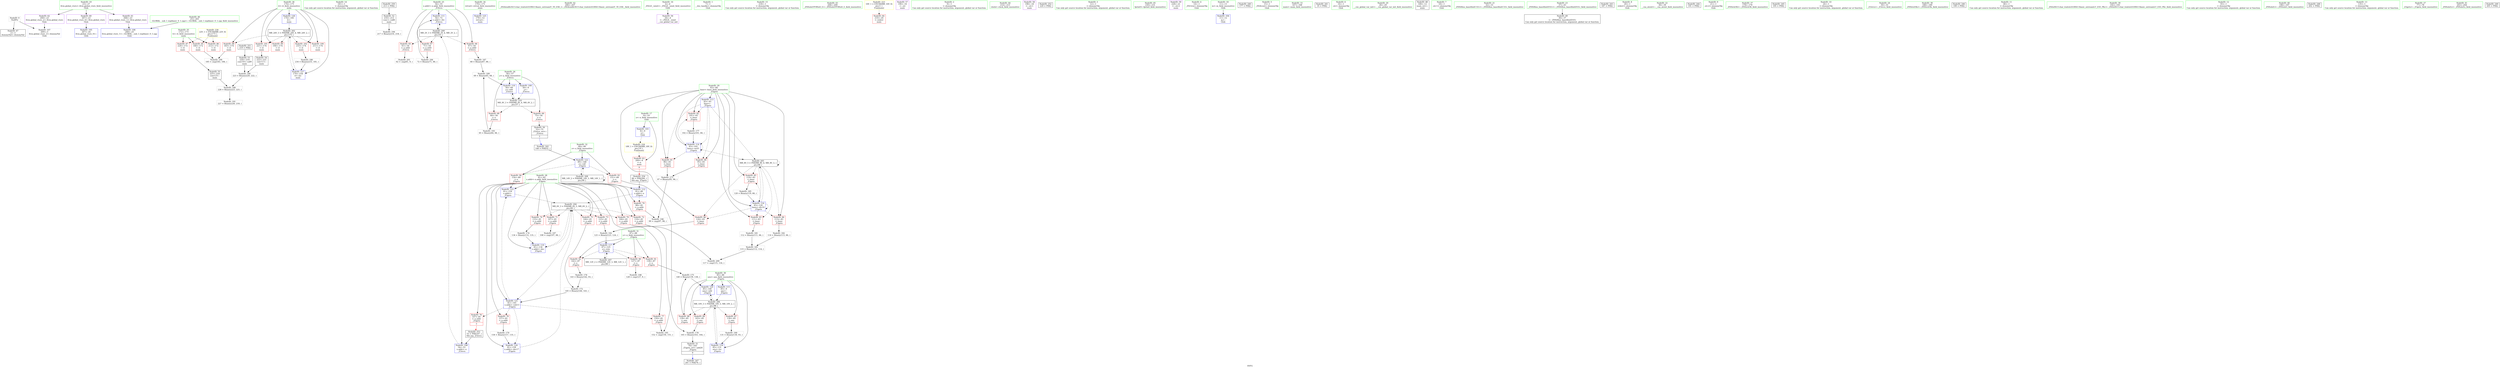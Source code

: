 digraph "SVFG" {
	label="SVFG";

	Node0x5575114e5ce0 [shape=record,color=grey,label="{NodeID: 0\nNullPtr}"];
	Node0x5575114e5ce0 -> Node0x5575114fe150[style=solid];
	Node0x5575114e5ce0 -> Node0x5575114fe420[style=solid];
	Node0x557511507670 [shape=record,color=grey,label="{NodeID: 180\n223 = Binary(220, 222, )\n}"];
	Node0x557511507670 -> Node0x557511508270[style=solid];
	Node0x5575114feb30 [shape=record,color=red,label="{NodeID: 97\n224\<--172\n\<--tt\nmain\n}"];
	Node0x5575114feb30 -> Node0x5575114ff850[style=solid];
	Node0x5575114fc230 [shape=record,color=green,label="{NodeID: 14\n181\<--1\n\<--dummyObj\nCan only get source location for instruction, argument, global var or function.}"];
	Node0x557511501df0 [shape=record,color=grey,label="{NodeID: 194\n217 = Binary(216, 218, )\n}"];
	Node0x5575114fe790 [shape=record,color=blue,label="{NodeID: 111\n54\<--72\nx.addr\<--div\n_Z3revx\n}"];
	Node0x5575114fe790 -> Node0x557511512da0[style=dashed];
	Node0x5575114fcfd0 [shape=record,color=green,label="{NodeID: 28\n81\<--82\nx.addr\<--x.addr_field_insensitive\n_Z3getx\n}"];
	Node0x5575114fcfd0 -> Node0x557511500510[style=solid];
	Node0x5575114fcfd0 -> Node0x5575115005e0[style=solid];
	Node0x5575114fcfd0 -> Node0x5575115006b0[style=solid];
	Node0x5575114fcfd0 -> Node0x557511500780[style=solid];
	Node0x5575114fcfd0 -> Node0x557511500850[style=solid];
	Node0x5575114fcfd0 -> Node0x557511500920[style=solid];
	Node0x5575114fcfd0 -> Node0x5575115009f0[style=solid];
	Node0x5575114fcfd0 -> Node0x557511500ac0[style=solid];
	Node0x5575114fcfd0 -> Node0x557511500b90[style=solid];
	Node0x5575114fcfd0 -> Node0x557511500c60[style=solid];
	Node0x5575114fcfd0 -> Node0x5575114fe860[style=solid];
	Node0x5575114fcfd0 -> Node0x557511503e20[style=solid];
	Node0x5575114fcfd0 -> Node0x557511503fc0[style=solid];
	Node0x5575114fcfd0 -> Node0x557511504160[style=solid];
	Node0x5575114fcfd0 -> Node0x557511504230[style=solid];
	Node0x5575115128a0 [shape=record,color=black,label="{NodeID: 208\nMR_14V_2 = PHI(MR_14V_3, MR_14V_1, )\npts\{90 \}\n}"];
	Node0x5575115128a0 -> Node0x557511504090[style=dashed];
	Node0x5575115128a0 -> Node0x5575115128a0[style=dashed];
	Node0x557511504300 [shape=record,color=blue,label="{NodeID: 125\n170\<--12\nretval\<--\nmain\n}"];
	Node0x5575114fdc50 [shape=record,color=green,label="{NodeID: 42\n206\<--207\n_ZSt4endlIcSt11char_traitsIcEERSt13basic_ostreamIT_T0_ES6_\<--_ZSt4endlIcSt11char_traitsIcEERSt13basic_ostreamIT_T0_ES6__field_insensitive\n}"];
	Node0x5575114ff920 [shape=record,color=purple,label="{NodeID: 56\n34\<--4\n\<--_ZStL8__ioinit\n__cxx_global_var_init\n}"];
	Node0x557511500510 [shape=record,color=red,label="{NodeID: 70\n98\<--81\n\<--x.addr\n_Z3getx\n}"];
	Node0x557511500510 -> Node0x5575115020f0[style=solid];
	Node0x557511520b40 [shape=record,color=black,label="{NodeID: 250\n213 = PHI()\n}"];
	Node0x557511520b40 -> Node0x5575114ff5e0[style=solid];
	Node0x557511501070 [shape=record,color=red,label="{NodeID: 84\n113\<--83\n\<--base\n_Z3getx\n}"];
	Node0x557511501070 -> Node0x557511507970[style=solid];
	Node0x5575114f40d0 [shape=record,color=green,label="{NodeID: 1\n7\<--1\n__dso_handle\<--dummyObj\nGlob }"];
	Node0x5575115077f0 [shape=record,color=grey,label="{NodeID: 181\n112 = Binary(111, 66, )\n}"];
	Node0x5575115077f0 -> Node0x557511507af0[style=solid];
	Node0x5575114fec00 [shape=record,color=red,label="{NodeID: 98\n183\<--174\n\<--it\nmain\n}"];
	Node0x5575114fec00 -> Node0x557511502570[style=solid];
	Node0x5575114fc330 [shape=record,color=green,label="{NodeID: 15\n218\<--1\n\<--dummyObj\nCan only get source location for instruction, argument, global var or function.}"];
	Node0x557511501f70 [shape=record,color=grey,label="{NodeID: 195\n152 = cmp(150, 151, )\n}"];
	Node0x5575114fe860 [shape=record,color=blue,label="{NodeID: 112\n81\<--80\nx.addr\<--x\n_Z3getx\n}"];
	Node0x5575114fe860 -> Node0x557511500510[style=dashed];
	Node0x5575114fe860 -> Node0x5575115114a0[style=dashed];
	Node0x5575114fd0a0 [shape=record,color=green,label="{NodeID: 29\n83\<--84\nbase\<--base_field_insensitive\n_Z3getx\n}"];
	Node0x5575114fd0a0 -> Node0x557511500d30[style=solid];
	Node0x5575114fd0a0 -> Node0x557511500e00[style=solid];
	Node0x5575114fd0a0 -> Node0x557511500ed0[style=solid];
	Node0x5575114fd0a0 -> Node0x557511500fa0[style=solid];
	Node0x5575114fd0a0 -> Node0x557511501070[style=solid];
	Node0x5575114fd0a0 -> Node0x557511501140[style=solid];
	Node0x5575114fd0a0 -> Node0x557511501210[style=solid];
	Node0x5575114fd0a0 -> Node0x5575114fe930[style=solid];
	Node0x5575114fd0a0 -> Node0x557511503a50[style=solid];
	Node0x5575114fd0a0 -> Node0x557511503bb0[style=solid];
	Node0x557511512da0 [shape=record,color=black,label="{NodeID: 209\nMR_2V_3 = PHI(MR_2V_4, MR_2V_2, )\npts\{55 \}\n}"];
	Node0x557511512da0 -> Node0x557511500100[style=dashed];
	Node0x557511512da0 -> Node0x5575115001d0[style=dashed];
	Node0x557511512da0 -> Node0x5575115002a0[style=dashed];
	Node0x557511512da0 -> Node0x5575114fe790[style=dashed];
	Node0x5575115043d0 [shape=record,color=blue,label="{NodeID: 126\n174\<--181\nit\<--\nmain\n}"];
	Node0x5575115043d0 -> Node0x557511510aa0[style=dashed];
	Node0x5575114fdd50 [shape=record,color=green,label="{NodeID: 43\n208\<--209\n_ZNSolsEPFRSoS_E\<--_ZNSolsEPFRSoS_E_field_insensitive\n}"];
	Node0x557511516130 [shape=record,color=yellow,style=double,label="{NodeID: 223\n16V_1 = ENCHI(MR_16V_0)\npts\{1 \}\nFun[main]}"];
	Node0x557511516130 -> Node0x557511500030[style=dashed];
	Node0x5575114ff9f0 [shape=record,color=purple,label="{NodeID: 57\n190\<--16\n\<--.str\nmain\n}"];
	Node0x5575115005e0 [shape=record,color=red,label="{NodeID: 71\n107\<--81\n\<--x.addr\n_Z3getx\n}"];
	Node0x5575115005e0 -> Node0x557511502270[style=solid];
	Node0x557511520c10 [shape=record,color=black,label="{NodeID: 251\n219 = PHI()\n}"];
	Node0x557511520c10 -> Node0x5575114ff6b0[style=solid];
	Node0x557511501140 [shape=record,color=red,label="{NodeID: 85\n119\<--83\n\<--base\n_Z3getx\n}"];
	Node0x557511501140 -> Node0x557511507df0[style=solid];
	Node0x5575114fb2e0 [shape=record,color=green,label="{NodeID: 2\n9\<--1\n\<--dummyObj\nCan only get source location for instruction, argument, global var or function.}"];
	Node0x557511507970 [shape=record,color=grey,label="{NodeID: 182\n114 = Binary(113, 66, )\n}"];
	Node0x557511507970 -> Node0x557511507af0[style=solid];
	Node0x5575114fecd0 [shape=record,color=red,label="{NodeID: 99\n194\<--174\n\<--it\nmain\n}"];
	Node0x5575114fc430 [shape=record,color=green,label="{NodeID: 16\n4\<--6\n_ZStL8__ioinit\<--_ZStL8__ioinit_field_insensitive\nGlob }"];
	Node0x5575114fc430 -> Node0x5575114ff920[style=solid];
	Node0x5575115020f0 [shape=record,color=grey,label="{NodeID: 196\n99 = cmp(97, 98, )\n}"];
	Node0x5575114fe930 [shape=record,color=blue,label="{NodeID: 113\n83\<--93\nbase\<--\n_Z3getx\n}"];
	Node0x5575114fe930 -> Node0x557511500d30[style=dashed];
	Node0x5575114fe930 -> Node0x557511500e00[style=dashed];
	Node0x5575114fe930 -> Node0x557511500ed0[style=dashed];
	Node0x5575114fe930 -> Node0x557511503a50[style=dashed];
	Node0x5575114fe930 -> Node0x5575115119a0[style=dashed];
	Node0x5575114fd170 [shape=record,color=green,label="{NodeID: 30\n85\<--86\nans\<--ans_field_insensitive\n_Z3getx\n}"];
	Node0x5575114fd170 -> Node0x5575115012e0[style=solid];
	Node0x5575114fd170 -> Node0x5575115013b0[style=solid];
	Node0x5575114fd170 -> Node0x557511501480[style=solid];
	Node0x5575114fd170 -> Node0x557511503ae0[style=solid];
	Node0x5575114fd170 -> Node0x557511503d50[style=solid];
	Node0x5575114fd170 -> Node0x557511503ef0[style=solid];
	Node0x5575115132a0 [shape=record,color=black,label="{NodeID: 210\nMR_4V_3 = PHI(MR_4V_4, MR_4V_2, )\npts\{57 \}\n}"];
	Node0x5575115132a0 -> Node0x557511500370[style=dashed];
	Node0x5575115132a0 -> Node0x557511500440[style=dashed];
	Node0x5575115132a0 -> Node0x5575114fe6c0[style=dashed];
	Node0x5575115044a0 [shape=record,color=blue,label="{NodeID: 127\n174\<--234\nit\<--inc\nmain\n}"];
	Node0x5575115044a0 -> Node0x557511510aa0[style=dashed];
	Node0x5575114fde50 [shape=record,color=green,label="{NodeID: 44\n214\<--215\nclock\<--clock_field_insensitive\n}"];
	Node0x557511516240 [shape=record,color=yellow,style=double,label="{NodeID: 224\n18V_1 = ENCHI(MR_18V_0)\npts\{10 \}\nFun[main]}"];
	Node0x557511516240 -> Node0x5575114fff60[style=dashed];
	Node0x5575114ffac0 [shape=record,color=purple,label="{NodeID: 58\n198\<--18\n\<--.str.1\nmain\n}"];
	Node0x5575115006b0 [shape=record,color=red,label="{NodeID: 72\n116\<--81\n\<--x.addr\n_Z3getx\n}"];
	Node0x5575115006b0 -> Node0x5575115026f0[style=solid];
	Node0x557511520d10 [shape=record,color=black,label="{NodeID: 252\n229 = PHI()\n}"];
	Node0x557511501210 [shape=record,color=red,label="{NodeID: 86\n124\<--83\n\<--base\n_Z3getx\n}"];
	Node0x557511501210 -> Node0x557511501af0[style=solid];
	Node0x5575114fb370 [shape=record,color=green,label="{NodeID: 3\n12\<--1\n\<--dummyObj\nCan only get source location for instruction, argument, global var or function.}"];
	Node0x557511507af0 [shape=record,color=grey,label="{NodeID: 183\n115 = Binary(112, 114, )\n}"];
	Node0x557511507af0 -> Node0x5575115026f0[style=solid];
	Node0x5575114feda0 [shape=record,color=red,label="{NodeID: 100\n211\<--174\n\<--it\nmain\n}"];
	Node0x5575114fc530 [shape=record,color=green,label="{NodeID: 17\n8\<--10\nn\<--n_field_insensitive\nGlob }"];
	Node0x5575114fc530 -> Node0x5575114fff60[style=solid];
	Node0x5575114fc530 -> Node0x5575114ff010[style=solid];
	Node0x557511502270 [shape=record,color=grey,label="{NodeID: 197\n108 = cmp(107, 66, )\n}"];
	Node0x557511503a50 [shape=record,color=blue,label="{NodeID: 114\n83\<--102\nbase\<--mul1\n_Z3getx\n}"];
	Node0x557511503a50 -> Node0x557511500d30[style=dashed];
	Node0x557511503a50 -> Node0x557511500e00[style=dashed];
	Node0x557511503a50 -> Node0x557511500ed0[style=dashed];
	Node0x557511503a50 -> Node0x557511503a50[style=dashed];
	Node0x557511503a50 -> Node0x5575115119a0[style=dashed];
	Node0x5575114fd240 [shape=record,color=green,label="{NodeID: 31\n87\<--88\ny\<--y_field_insensitive\n_Z3getx\n}"];
	Node0x5575114fd240 -> Node0x557511501550[style=solid];
	Node0x5575114fd240 -> Node0x557511501620[style=solid];
	Node0x5575114fd240 -> Node0x5575115016f0[style=solid];
	Node0x5575114fd240 -> Node0x557511503c80[style=solid];
	Node0x5575114fdf50 [shape=record,color=green,label="{NodeID: 45\n230\<--231\nfprintf\<--fprintf_field_insensitive\n}"];
	Node0x5575114ffb90 [shape=record,color=purple,label="{NodeID: 59\n228\<--21\n\<--.str.2\nmain\n}"];
	Node0x557511500780 [shape=record,color=red,label="{NodeID: 73\n123\<--81\n\<--x.addr\n_Z3getx\n}"];
	Node0x557511500780 -> Node0x557511501af0[style=solid];
	Node0x557511520de0 [shape=record,color=black,label="{NodeID: 253\n53 = PHI(147, )\n0th arg _Z3revx }"];
	Node0x557511520de0 -> Node0x5575114fe520[style=solid];
	Node0x5575115012e0 [shape=record,color=red,label="{NodeID: 87\n130\<--85\n\<--ans\n_Z3getx\n}"];
	Node0x5575115012e0 -> Node0x557511508570[style=solid];
	Node0x5575114fb400 [shape=record,color=green,label="{NodeID: 4\n14\<--1\n_ZSt3cin\<--dummyObj\nGlob }"];
	Node0x557511507c70 [shape=record,color=grey,label="{NodeID: 184\n72 = Binary(71, 66, )\n}"];
	Node0x557511507c70 -> Node0x5575114fe790[style=solid];
	Node0x5575114fee70 [shape=record,color=red,label="{NodeID: 101\n221\<--174\n\<--it\nmain\n}"];
	Node0x5575114fee70 -> Node0x5575114ff780[style=solid];
	Node0x5575114fc630 [shape=record,color=green,label="{NodeID: 18\n11\<--13\nm\<--m_field_insensitive\nGlob }"];
	Node0x5575114fc630 -> Node0x5575114ff110[style=solid];
	Node0x5575115023f0 [shape=record,color=grey,label="{NodeID: 198\n128 = cmp(127, 9, )\n}"];
	Node0x557511503ae0 [shape=record,color=blue,label="{NodeID: 115\n85\<--9\nans\<--\n_Z3getx\n}"];
	Node0x557511503ae0 -> Node0x557511511ea0[style=dashed];
	Node0x5575114fd310 [shape=record,color=green,label="{NodeID: 32\n89\<--90\nz\<--z_field_insensitive\n_Z3getx\n}"];
	Node0x5575114fd310 -> Node0x5575115017c0[style=solid];
	Node0x5575114fd310 -> Node0x557511501890[style=solid];
	Node0x5575114fd310 -> Node0x557511504090[style=solid];
	Node0x5575114fe050 [shape=record,color=green,label="{NodeID: 46\n25\<--263\n_GLOBAL__sub_I_vepifanov_0_1.cpp\<--_GLOBAL__sub_I_vepifanov_0_1.cpp_field_insensitive\n}"];
	Node0x5575114fe050 -> Node0x5575114fe320[style=solid];
	Node0x557511516400 [shape=record,color=yellow,style=double,label="{NodeID: 226\n22V_1 = ENCHI(MR_22V_0)\npts\{173 \}\nFun[main]}"];
	Node0x557511516400 -> Node0x557511501960[style=dashed];
	Node0x557511516400 -> Node0x5575114fea60[style=dashed];
	Node0x557511516400 -> Node0x5575114feb30[style=dashed];
	Node0x5575114ffc60 [shape=record,color=purple,label="{NodeID: 60\n267\<--23\nllvm.global_ctors_0\<--llvm.global_ctors\nGlob }"];
	Node0x5575114ffc60 -> Node0x5575114fe220[style=solid];
	Node0x55751129f090 [shape=record,color=black,label="{NodeID: 240\n177 = PHI()\n}"];
	Node0x557511500850 [shape=record,color=red,label="{NodeID: 74\n133\<--81\n\<--x.addr\n_Z3getx\n}"];
	Node0x557511500850 -> Node0x557511506d70[style=solid];
	Node0x557511520fe0 [shape=record,color=black,label="{NodeID: 254\n80 = PHI(200, )\n0th arg _Z3getx }"];
	Node0x557511520fe0 -> Node0x5575114fe860[style=solid];
	Node0x5575115013b0 [shape=record,color=red,label="{NodeID: 88\n139\<--85\n\<--ans\n_Z3getx\n}"];
	Node0x5575115013b0 -> Node0x557511506ef0[style=solid];
	Node0x5575114fb490 [shape=record,color=green,label="{NodeID: 5\n15\<--1\n_ZSt4cout\<--dummyObj\nGlob }"];
	Node0x557511507df0 [shape=record,color=grey,label="{NodeID: 185\n120 = Binary(119, 66, )\n}"];
	Node0x557511507df0 -> Node0x557511503bb0[style=solid];
	Node0x5575114fef40 [shape=record,color=red,label="{NodeID: 102\n233\<--174\n\<--it\nmain\n}"];
	Node0x5575114fef40 -> Node0x557511507f70[style=solid];
	Node0x5575114fc730 [shape=record,color=green,label="{NodeID: 19\n23\<--27\nllvm.global_ctors\<--llvm.global_ctors_field_insensitive\nGlob }"];
	Node0x5575114fc730 -> Node0x5575114ffc60[style=solid];
	Node0x5575114fc730 -> Node0x5575114ffd60[style=solid];
	Node0x5575114fc730 -> Node0x5575114ffe60[style=solid];
	Node0x557511502570 [shape=record,color=grey,label="{NodeID: 199\n185 = cmp(183, 184, )\n}"];
	Node0x557511503bb0 [shape=record,color=blue,label="{NodeID: 116\n83\<--120\nbase\<--div10\n_Z3getx\n}"];
	Node0x557511503bb0 -> Node0x557511500fa0[style=dashed];
	Node0x557511503bb0 -> Node0x557511501070[style=dashed];
	Node0x557511503bb0 -> Node0x557511501140[style=dashed];
	Node0x557511503bb0 -> Node0x557511501210[style=dashed];
	Node0x557511503bb0 -> Node0x557511503bb0[style=dashed];
	Node0x557511503bb0 -> Node0x5575115119a0[style=dashed];
	Node0x5575114fd3e0 [shape=record,color=green,label="{NodeID: 33\n167\<--168\nmain\<--main_field_insensitive\n}"];
	Node0x5575114fe150 [shape=record,color=black,label="{NodeID: 47\n2\<--3\ndummyVal\<--dummyVal\n}"];
	Node0x5575114ffd60 [shape=record,color=purple,label="{NodeID: 61\n268\<--23\nllvm.global_ctors_1\<--llvm.global_ctors\nGlob }"];
	Node0x5575114ffd60 -> Node0x5575114fe320[style=solid];
	Node0x5575115201b0 [shape=record,color=black,label="{NodeID: 241\n35 = PHI()\n}"];
	Node0x557511500920 [shape=record,color=red,label="{NodeID: 75\n144\<--81\n\<--x.addr\n_Z3getx\n}"];
	Node0x557511500920 -> Node0x557511506a70[style=solid];
	Node0x557511506a70 [shape=record,color=grey,label="{NodeID: 172\n145 = Binary(144, 143, )\n}"];
	Node0x557511506a70 -> Node0x557511503fc0[style=solid];
	Node0x557511501480 [shape=record,color=red,label="{NodeID: 89\n163\<--85\n\<--ans\n_Z3getx\n}"];
	Node0x557511501480 -> Node0x557511507370[style=solid];
	Node0x5575114fbcd0 [shape=record,color=green,label="{NodeID: 6\n16\<--1\n.str\<--dummyObj\nGlob }"];
	Node0x557511507f70 [shape=record,color=grey,label="{NodeID: 186\n234 = Binary(233, 181, )\n}"];
	Node0x557511507f70 -> Node0x5575115044a0[style=solid];
	Node0x5575114ff010 [shape=record,color=blue,label="{NodeID: 103\n8\<--9\nn\<--\nGlob }"];
	Node0x5575114ff010 -> Node0x557511516240[style=dashed];
	Node0x5575114fc830 [shape=record,color=green,label="{NodeID: 20\n28\<--29\n__cxx_global_var_init\<--__cxx_global_var_init_field_insensitive\n}"];
	Node0x5575115026f0 [shape=record,color=grey,label="{NodeID: 200\n117 = cmp(115, 116, )\n}"];
	Node0x557511503c80 [shape=record,color=blue,label="{NodeID: 117\n87\<--125\ny\<--rem\n_Z3getx\n}"];
	Node0x557511503c80 -> Node0x557511501550[style=dashed];
	Node0x557511503c80 -> Node0x557511501620[style=dashed];
	Node0x557511503c80 -> Node0x5575115016f0[style=dashed];
	Node0x557511503c80 -> Node0x5575115123a0[style=dashed];
	Node0x5575114fd4e0 [shape=record,color=green,label="{NodeID: 34\n170\<--171\nretval\<--retval_field_insensitive\nmain\n}"];
	Node0x5575114fd4e0 -> Node0x557511504300[style=solid];
	Node0x5575114ff270 [shape=record,color=black,label="{NodeID: 48\n169\<--12\nmain_ret\<--\nmain\n}"];
	Node0x5575114ffe60 [shape=record,color=purple,label="{NodeID: 62\n269\<--23\nllvm.global_ctors_2\<--llvm.global_ctors\nGlob }"];
	Node0x5575114ffe60 -> Node0x5575114fe420[style=solid];
	Node0x5575115202b0 [shape=record,color=black,label="{NodeID: 242\n148 = PHI(52, )\n}"];
	Node0x5575115202b0 -> Node0x557511504090[style=solid];
	Node0x5575115009f0 [shape=record,color=red,label="{NodeID: 76\n147\<--81\n\<--x.addr\n_Z3getx\n|{<s0>3}}"];
	Node0x5575115009f0:s0 -> Node0x557511520de0[style=solid,color=red];
	Node0x557511506bf0 [shape=record,color=grey,label="{NodeID: 173\n97 = Binary(95, 96, )\n}"];
	Node0x557511506bf0 -> Node0x5575115020f0[style=solid];
	Node0x557511501550 [shape=record,color=red,label="{NodeID: 90\n127\<--87\n\<--y\n_Z3getx\n}"];
	Node0x557511501550 -> Node0x5575115023f0[style=solid];
	Node0x5575114fbd60 [shape=record,color=green,label="{NodeID: 7\n18\<--1\n.str.1\<--dummyObj\nGlob }"];
	Node0x5575115080f0 [shape=record,color=grey,label="{NodeID: 187\n68 = Binary(67, 66, )\n}"];
	Node0x5575115080f0 -> Node0x5575115083f0[style=solid];
	Node0x5575114ff110 [shape=record,color=blue,label="{NodeID: 104\n11\<--12\nm\<--\nGlob }"];
	Node0x5575114fc930 [shape=record,color=green,label="{NodeID: 21\n32\<--33\n_ZNSt8ios_base4InitC1Ev\<--_ZNSt8ios_base4InitC1Ev_field_insensitive\n}"];
	Node0x557511502870 [shape=record,color=grey,label="{NodeID: 201\n62 = cmp(61, 9, )\n}"];
	Node0x557511503d50 [shape=record,color=blue,label="{NodeID: 118\n85\<--131\nans\<--inc\n_Z3getx\n}"];
	Node0x557511503d50 -> Node0x557511511ea0[style=dashed];
	Node0x5575114fd5b0 [shape=record,color=green,label="{NodeID: 35\n172\<--173\ntt\<--tt_field_insensitive\nmain\n}"];
	Node0x5575114fd5b0 -> Node0x557511501960[style=solid];
	Node0x5575114fd5b0 -> Node0x5575114fea60[style=solid];
	Node0x5575114fd5b0 -> Node0x5575114feb30[style=solid];
	Node0x5575114ff340 [shape=record,color=black,label="{NodeID: 49\n36\<--37\n\<--_ZNSt8ios_base4InitD1Ev\nCan only get source location for instruction, argument, global var or function.}"];
	Node0x5575114fff60 [shape=record,color=red,label="{NodeID: 63\n200\<--8\n\<--n\nmain\n|{<s0>9}}"];
	Node0x5575114fff60:s0 -> Node0x557511520fe0[style=solid,color=red];
	Node0x5575115204a0 [shape=record,color=black,label="{NodeID: 243\n187 = PHI()\n}"];
	Node0x557511500ac0 [shape=record,color=red,label="{NodeID: 77\n150\<--81\n\<--x.addr\n_Z3getx\n}"];
	Node0x557511500ac0 -> Node0x557511501f70[style=solid];
	Node0x557511506d70 [shape=record,color=grey,label="{NodeID: 174\n134 = Binary(133, 135, )\n}"];
	Node0x557511506d70 -> Node0x557511503e20[style=solid];
	Node0x557511501620 [shape=record,color=red,label="{NodeID: 91\n138\<--87\n\<--y\n_Z3getx\n}"];
	Node0x557511501620 -> Node0x557511506ef0[style=solid];
	Node0x5575114fbdf0 [shape=record,color=green,label="{NodeID: 8\n20\<--1\nstderr\<--dummyObj\nGlob }"];
	Node0x557511508270 [shape=record,color=grey,label="{NodeID: 188\n226 = Binary(223, 225, )\n}"];
	Node0x557511508270 -> Node0x5575115086f0[style=solid];
	Node0x5575114fe220 [shape=record,color=blue,label="{NodeID: 105\n267\<--24\nllvm.global_ctors_0\<--\nGlob }"];
	Node0x5575114fca30 [shape=record,color=green,label="{NodeID: 22\n38\<--39\n__cxa_atexit\<--__cxa_atexit_field_insensitive\n}"];
	Node0x557511510aa0 [shape=record,color=black,label="{NodeID: 202\nMR_24V_3 = PHI(MR_24V_4, MR_24V_2, )\npts\{175 \}\n}"];
	Node0x557511510aa0 -> Node0x5575114fec00[style=dashed];
	Node0x557511510aa0 -> Node0x5575114fecd0[style=dashed];
	Node0x557511510aa0 -> Node0x5575114feda0[style=dashed];
	Node0x557511510aa0 -> Node0x5575114fee70[style=dashed];
	Node0x557511510aa0 -> Node0x5575114fef40[style=dashed];
	Node0x557511510aa0 -> Node0x5575115044a0[style=dashed];
	Node0x557511503e20 [shape=record,color=blue,label="{NodeID: 119\n81\<--134\nx.addr\<--dec\n_Z3getx\n}"];
	Node0x557511503e20 -> Node0x5575115114a0[style=dashed];
	Node0x5575114fd680 [shape=record,color=green,label="{NodeID: 36\n174\<--175\nit\<--it_field_insensitive\nmain\n}"];
	Node0x5575114fd680 -> Node0x5575114fec00[style=solid];
	Node0x5575114fd680 -> Node0x5575114fecd0[style=solid];
	Node0x5575114fd680 -> Node0x5575114feda0[style=solid];
	Node0x5575114fd680 -> Node0x5575114fee70[style=solid];
	Node0x5575114fd680 -> Node0x5575114fef40[style=solid];
	Node0x5575114fd680 -> Node0x5575115043d0[style=solid];
	Node0x5575114fd680 -> Node0x5575115044a0[style=solid];
	Node0x5575114ff440 [shape=record,color=black,label="{NodeID: 50\n52\<--75\n_Z3revx_ret\<--\n_Z3revx\n|{<s0>3}}"];
	Node0x5575114ff440:s0 -> Node0x5575115202b0[style=solid,color=blue];
	Node0x557511500030 [shape=record,color=red,label="{NodeID: 64\n210\<--20\n\<--stderr\nmain\n}"];
	Node0x557511520570 [shape=record,color=black,label="{NodeID: 244\n191 = PHI()\n}"];
	Node0x557511500b90 [shape=record,color=red,label="{NodeID: 78\n157\<--81\n\<--x.addr\n_Z3getx\n}"];
	Node0x557511500b90 -> Node0x5575115074f0[style=solid];
	Node0x557511506ef0 [shape=record,color=grey,label="{NodeID: 175\n140 = Binary(139, 138, )\n}"];
	Node0x557511506ef0 -> Node0x557511503ef0[style=solid];
	Node0x5575115016f0 [shape=record,color=red,label="{NodeID: 92\n142\<--87\n\<--y\n_Z3getx\n}"];
	Node0x5575115016f0 -> Node0x557511507070[style=solid];
	Node0x5575114fbe80 [shape=record,color=green,label="{NodeID: 9\n21\<--1\n.str.2\<--dummyObj\nGlob }"];
	Node0x5575115083f0 [shape=record,color=grey,label="{NodeID: 189\n69 = Binary(65, 68, )\n}"];
	Node0x5575115083f0 -> Node0x5575114fe6c0[style=solid];
	Node0x5575114fe320 [shape=record,color=blue,label="{NodeID: 106\n268\<--25\nllvm.global_ctors_1\<--_GLOBAL__sub_I_vepifanov_0_1.cpp\nGlob }"];
	Node0x5575114fcb30 [shape=record,color=green,label="{NodeID: 23\n37\<--43\n_ZNSt8ios_base4InitD1Ev\<--_ZNSt8ios_base4InitD1Ev_field_insensitive\n}"];
	Node0x5575114fcb30 -> Node0x5575114ff340[style=solid];
	Node0x557511503ef0 [shape=record,color=blue,label="{NodeID: 120\n85\<--140\nans\<--add\n_Z3getx\n}"];
	Node0x557511503ef0 -> Node0x557511511ea0[style=dashed];
	Node0x5575114fd750 [shape=record,color=green,label="{NodeID: 37\n178\<--179\n_ZNSirsERi\<--_ZNSirsERi_field_insensitive\n}"];
	Node0x5575114ff510 [shape=record,color=black,label="{NodeID: 51\n79\<--165\n_Z3getx_ret\<--add20\n_Z3getx\n|{<s0>9}}"];
	Node0x5575114ff510:s0 -> Node0x557511520810[style=solid,color=blue];
	Node0x557511500100 [shape=record,color=red,label="{NodeID: 65\n61\<--54\n\<--x.addr\n_Z3revx\n}"];
	Node0x557511500100 -> Node0x557511502870[style=solid];
	Node0x557511520640 [shape=record,color=black,label="{NodeID: 245\n195 = PHI()\n}"];
	Node0x557511500c60 [shape=record,color=red,label="{NodeID: 79\n164\<--81\n\<--x.addr\n_Z3getx\n}"];
	Node0x557511500c60 -> Node0x557511507370[style=solid];
	Node0x557511507070 [shape=record,color=grey,label="{NodeID: 176\n143 = Binary(142, 93, )\n}"];
	Node0x557511507070 -> Node0x557511506a70[style=solid];
	Node0x5575115017c0 [shape=record,color=red,label="{NodeID: 93\n151\<--89\n\<--z\n_Z3getx\n}"];
	Node0x5575115017c0 -> Node0x557511501f70[style=solid];
	Node0x5575114fbf10 [shape=record,color=green,label="{NodeID: 10\n24\<--1\n\<--dummyObj\nCan only get source location for instruction, argument, global var or function.}"];
	Node0x557511508570 [shape=record,color=grey,label="{NodeID: 190\n131 = Binary(130, 93, )\n}"];
	Node0x557511508570 -> Node0x557511503d50[style=solid];
	Node0x5575114fe420 [shape=record,color=blue, style = dotted,label="{NodeID: 107\n269\<--3\nllvm.global_ctors_2\<--dummyVal\nGlob }"];
	Node0x5575114fcc30 [shape=record,color=green,label="{NodeID: 24\n50\<--51\n_Z3revx\<--_Z3revx_field_insensitive\n}"];
	Node0x5575115114a0 [shape=record,color=black,label="{NodeID: 204\nMR_6V_3 = PHI(MR_6V_5, MR_6V_2, )\npts\{82 \}\n}"];
	Node0x5575115114a0 -> Node0x5575115005e0[style=dashed];
	Node0x5575115114a0 -> Node0x5575115006b0[style=dashed];
	Node0x5575115114a0 -> Node0x557511500780[style=dashed];
	Node0x5575115114a0 -> Node0x557511500850[style=dashed];
	Node0x5575115114a0 -> Node0x557511500920[style=dashed];
	Node0x5575115114a0 -> Node0x557511500c60[style=dashed];
	Node0x5575115114a0 -> Node0x557511503e20[style=dashed];
	Node0x5575115114a0 -> Node0x557511503fc0[style=dashed];
	Node0x557511503fc0 [shape=record,color=blue,label="{NodeID: 121\n81\<--145\nx.addr\<--sub13\n_Z3getx\n}"];
	Node0x557511503fc0 -> Node0x5575115009f0[style=dashed];
	Node0x557511503fc0 -> Node0x557511500ac0[style=dashed];
	Node0x557511503fc0 -> Node0x557511500b90[style=dashed];
	Node0x557511503fc0 -> Node0x557511504160[style=dashed];
	Node0x557511503fc0 -> Node0x557511504230[style=dashed];
	Node0x5575114fd850 [shape=record,color=green,label="{NodeID: 38\n188\<--189\n_ZNSirsERx\<--_ZNSirsERx_field_insensitive\n}"];
	Node0x5575114ff5e0 [shape=record,color=black,label="{NodeID: 52\n216\<--213\nconv\<--call8\nmain\n}"];
	Node0x5575114ff5e0 -> Node0x557511501df0[style=solid];
	Node0x5575115001d0 [shape=record,color=red,label="{NodeID: 66\n67\<--54\n\<--x.addr\n_Z3revx\n}"];
	Node0x5575115001d0 -> Node0x5575115080f0[style=solid];
	Node0x557511520710 [shape=record,color=black,label="{NodeID: 246\n199 = PHI()\n}"];
	Node0x557511500d30 [shape=record,color=red,label="{NodeID: 80\n95\<--83\n\<--base\n_Z3getx\n}"];
	Node0x557511500d30 -> Node0x557511506bf0[style=solid];
	Node0x5575115071f0 [shape=record,color=grey,label="{NodeID: 177\n102 = Binary(101, 66, )\n}"];
	Node0x5575115071f0 -> Node0x557511503a50[style=solid];
	Node0x557511501890 [shape=record,color=red,label="{NodeID: 94\n154\<--89\n\<--z\n_Z3getx\n}"];
	Node0x557511501890 -> Node0x557511504160[style=solid];
	Node0x5575114fbfa0 [shape=record,color=green,label="{NodeID: 11\n66\<--1\n\<--dummyObj\nCan only get source location for instruction, argument, global var or function.}"];
	Node0x5575115086f0 [shape=record,color=grey,label="{NodeID: 191\n227 = Binary(226, 218, )\n}"];
	Node0x5575114fe520 [shape=record,color=blue,label="{NodeID: 108\n54\<--53\nx.addr\<--x\n_Z3revx\n}"];
	Node0x5575114fe520 -> Node0x557511512da0[style=dashed];
	Node0x5575114fcd30 [shape=record,color=green,label="{NodeID: 25\n54\<--55\nx.addr\<--x.addr_field_insensitive\n_Z3revx\n}"];
	Node0x5575114fcd30 -> Node0x557511500100[style=solid];
	Node0x5575114fcd30 -> Node0x5575115001d0[style=solid];
	Node0x5575114fcd30 -> Node0x5575115002a0[style=solid];
	Node0x5575114fcd30 -> Node0x5575114fe520[style=solid];
	Node0x5575114fcd30 -> Node0x5575114fe790[style=solid];
	Node0x5575115119a0 [shape=record,color=black,label="{NodeID: 205\nMR_8V_5 = PHI(MR_8V_6, MR_8V_3, )\npts\{84 \}\n}"];
	Node0x5575115119a0 -> Node0x557511500fa0[style=dashed];
	Node0x5575115119a0 -> Node0x557511501070[style=dashed];
	Node0x5575115119a0 -> Node0x557511501140[style=dashed];
	Node0x5575115119a0 -> Node0x557511501210[style=dashed];
	Node0x5575115119a0 -> Node0x557511503bb0[style=dashed];
	Node0x5575115119a0 -> Node0x5575115119a0[style=dashed];
	Node0x557511504090 [shape=record,color=blue,label="{NodeID: 122\n89\<--148\nz\<--call\n_Z3getx\n}"];
	Node0x557511504090 -> Node0x5575115017c0[style=dashed];
	Node0x557511504090 -> Node0x557511501890[style=dashed];
	Node0x557511504090 -> Node0x5575115128a0[style=dashed];
	Node0x5575114fd950 [shape=record,color=green,label="{NodeID: 39\n192\<--193\n_ZStlsISt11char_traitsIcEERSt13basic_ostreamIcT_ES5_PKc\<--_ZStlsISt11char_traitsIcEERSt13basic_ostreamIcT_ES5_PKc_field_insensitive\n}"];
	Node0x5575114ff6b0 [shape=record,color=black,label="{NodeID: 53\n220\<--219\nconv10\<--call9\nmain\n}"];
	Node0x5575114ff6b0 -> Node0x557511507670[style=solid];
	Node0x5575115002a0 [shape=record,color=red,label="{NodeID: 67\n71\<--54\n\<--x.addr\n_Z3revx\n}"];
	Node0x5575115002a0 -> Node0x557511507c70[style=solid];
	Node0x557511520810 [shape=record,color=black,label="{NodeID: 247\n201 = PHI(79, )\n}"];
	Node0x557511500e00 [shape=record,color=red,label="{NodeID: 81\n96\<--83\n\<--base\n_Z3getx\n}"];
	Node0x557511500e00 -> Node0x557511506bf0[style=solid];
	Node0x557511507370 [shape=record,color=grey,label="{NodeID: 178\n165 = Binary(163, 164, )\n}"];
	Node0x557511507370 -> Node0x5575114ff510[style=solid];
	Node0x557511501960 [shape=record,color=red,label="{NodeID: 95\n184\<--172\n\<--tt\nmain\n}"];
	Node0x557511501960 -> Node0x557511502570[style=solid];
	Node0x5575114fc030 [shape=record,color=green,label="{NodeID: 12\n93\<--1\n\<--dummyObj\nCan only get source location for instruction, argument, global var or function.}"];
	Node0x557511501af0 [shape=record,color=grey,label="{NodeID: 192\n125 = Binary(123, 124, )\n}"];
	Node0x557511501af0 -> Node0x557511503c80[style=solid];
	Node0x5575114fe5f0 [shape=record,color=blue,label="{NodeID: 109\n56\<--9\ny\<--\n_Z3revx\n}"];
	Node0x5575114fe5f0 -> Node0x5575115132a0[style=dashed];
	Node0x5575114fce00 [shape=record,color=green,label="{NodeID: 26\n56\<--57\ny\<--y_field_insensitive\n_Z3revx\n}"];
	Node0x5575114fce00 -> Node0x557511500370[style=solid];
	Node0x5575114fce00 -> Node0x557511500440[style=solid];
	Node0x5575114fce00 -> Node0x5575114fe5f0[style=solid];
	Node0x5575114fce00 -> Node0x5575114fe6c0[style=solid];
	Node0x557511511ea0 [shape=record,color=black,label="{NodeID: 206\nMR_10V_3 = PHI(MR_10V_5, MR_10V_2, )\npts\{86 \}\n}"];
	Node0x557511511ea0 -> Node0x5575115012e0[style=dashed];
	Node0x557511511ea0 -> Node0x5575115013b0[style=dashed];
	Node0x557511511ea0 -> Node0x557511501480[style=dashed];
	Node0x557511511ea0 -> Node0x557511503d50[style=dashed];
	Node0x557511511ea0 -> Node0x557511503ef0[style=dashed];
	Node0x557511504160 [shape=record,color=blue,label="{NodeID: 123\n81\<--154\nx.addr\<--\n_Z3getx\n}"];
	Node0x557511504160 -> Node0x5575115114a0[style=dashed];
	Node0x5575114fda50 [shape=record,color=green,label="{NodeID: 40\n196\<--197\n_ZNSolsEi\<--_ZNSolsEi_field_insensitive\n}"];
	Node0x5575114ff780 [shape=record,color=black,label="{NodeID: 54\n222\<--221\nconv11\<--\nmain\n}"];
	Node0x5575114ff780 -> Node0x557511507670[style=solid];
	Node0x557511500370 [shape=record,color=red,label="{NodeID: 68\n64\<--56\n\<--y\n_Z3revx\n}"];
	Node0x557511500370 -> Node0x557511501c70[style=solid];
	Node0x5575115209a0 [shape=record,color=black,label="{NodeID: 248\n202 = PHI()\n}"];
	Node0x557511500ed0 [shape=record,color=red,label="{NodeID: 82\n101\<--83\n\<--base\n_Z3getx\n}"];
	Node0x557511500ed0 -> Node0x5575115071f0[style=solid];
	Node0x5575115074f0 [shape=record,color=grey,label="{NodeID: 179\n158 = Binary(157, 135, )\n}"];
	Node0x5575115074f0 -> Node0x557511504230[style=solid];
	Node0x5575114fea60 [shape=record,color=red,label="{NodeID: 96\n212\<--172\n\<--tt\nmain\n}"];
	Node0x5575114fc130 [shape=record,color=green,label="{NodeID: 13\n135\<--1\n\<--dummyObj\nCan only get source location for instruction, argument, global var or function.}"];
	Node0x557511501c70 [shape=record,color=grey,label="{NodeID: 193\n65 = Binary(64, 66, )\n}"];
	Node0x557511501c70 -> Node0x5575115083f0[style=solid];
	Node0x5575114fe6c0 [shape=record,color=blue,label="{NodeID: 110\n56\<--69\ny\<--add\n_Z3revx\n}"];
	Node0x5575114fe6c0 -> Node0x5575115132a0[style=dashed];
	Node0x5575114fced0 [shape=record,color=green,label="{NodeID: 27\n77\<--78\n_Z3getx\<--_Z3getx_field_insensitive\n}"];
	Node0x5575115123a0 [shape=record,color=black,label="{NodeID: 207\nMR_12V_2 = PHI(MR_12V_3, MR_12V_1, )\npts\{88 \}\n}"];
	Node0x5575115123a0 -> Node0x557511503c80[style=dashed];
	Node0x557511504230 [shape=record,color=blue,label="{NodeID: 124\n81\<--158\nx.addr\<--dec17\n_Z3getx\n}"];
	Node0x557511504230 -> Node0x5575115114a0[style=dashed];
	Node0x5575114fdb50 [shape=record,color=green,label="{NodeID: 41\n203\<--204\n_ZNSolsEx\<--_ZNSolsEx_field_insensitive\n}"];
	Node0x5575114ff850 [shape=record,color=black,label="{NodeID: 55\n225\<--224\nconv13\<--\nmain\n}"];
	Node0x5575114ff850 -> Node0x557511508270[style=solid];
	Node0x557511500440 [shape=record,color=red,label="{NodeID: 69\n75\<--56\n\<--y\n_Z3revx\n}"];
	Node0x557511500440 -> Node0x5575114ff440[style=solid];
	Node0x557511520a70 [shape=record,color=black,label="{NodeID: 249\n205 = PHI()\n}"];
	Node0x557511500fa0 [shape=record,color=red,label="{NodeID: 83\n111\<--83\n\<--base\n_Z3getx\n}"];
	Node0x557511500fa0 -> Node0x5575115077f0[style=solid];
}
